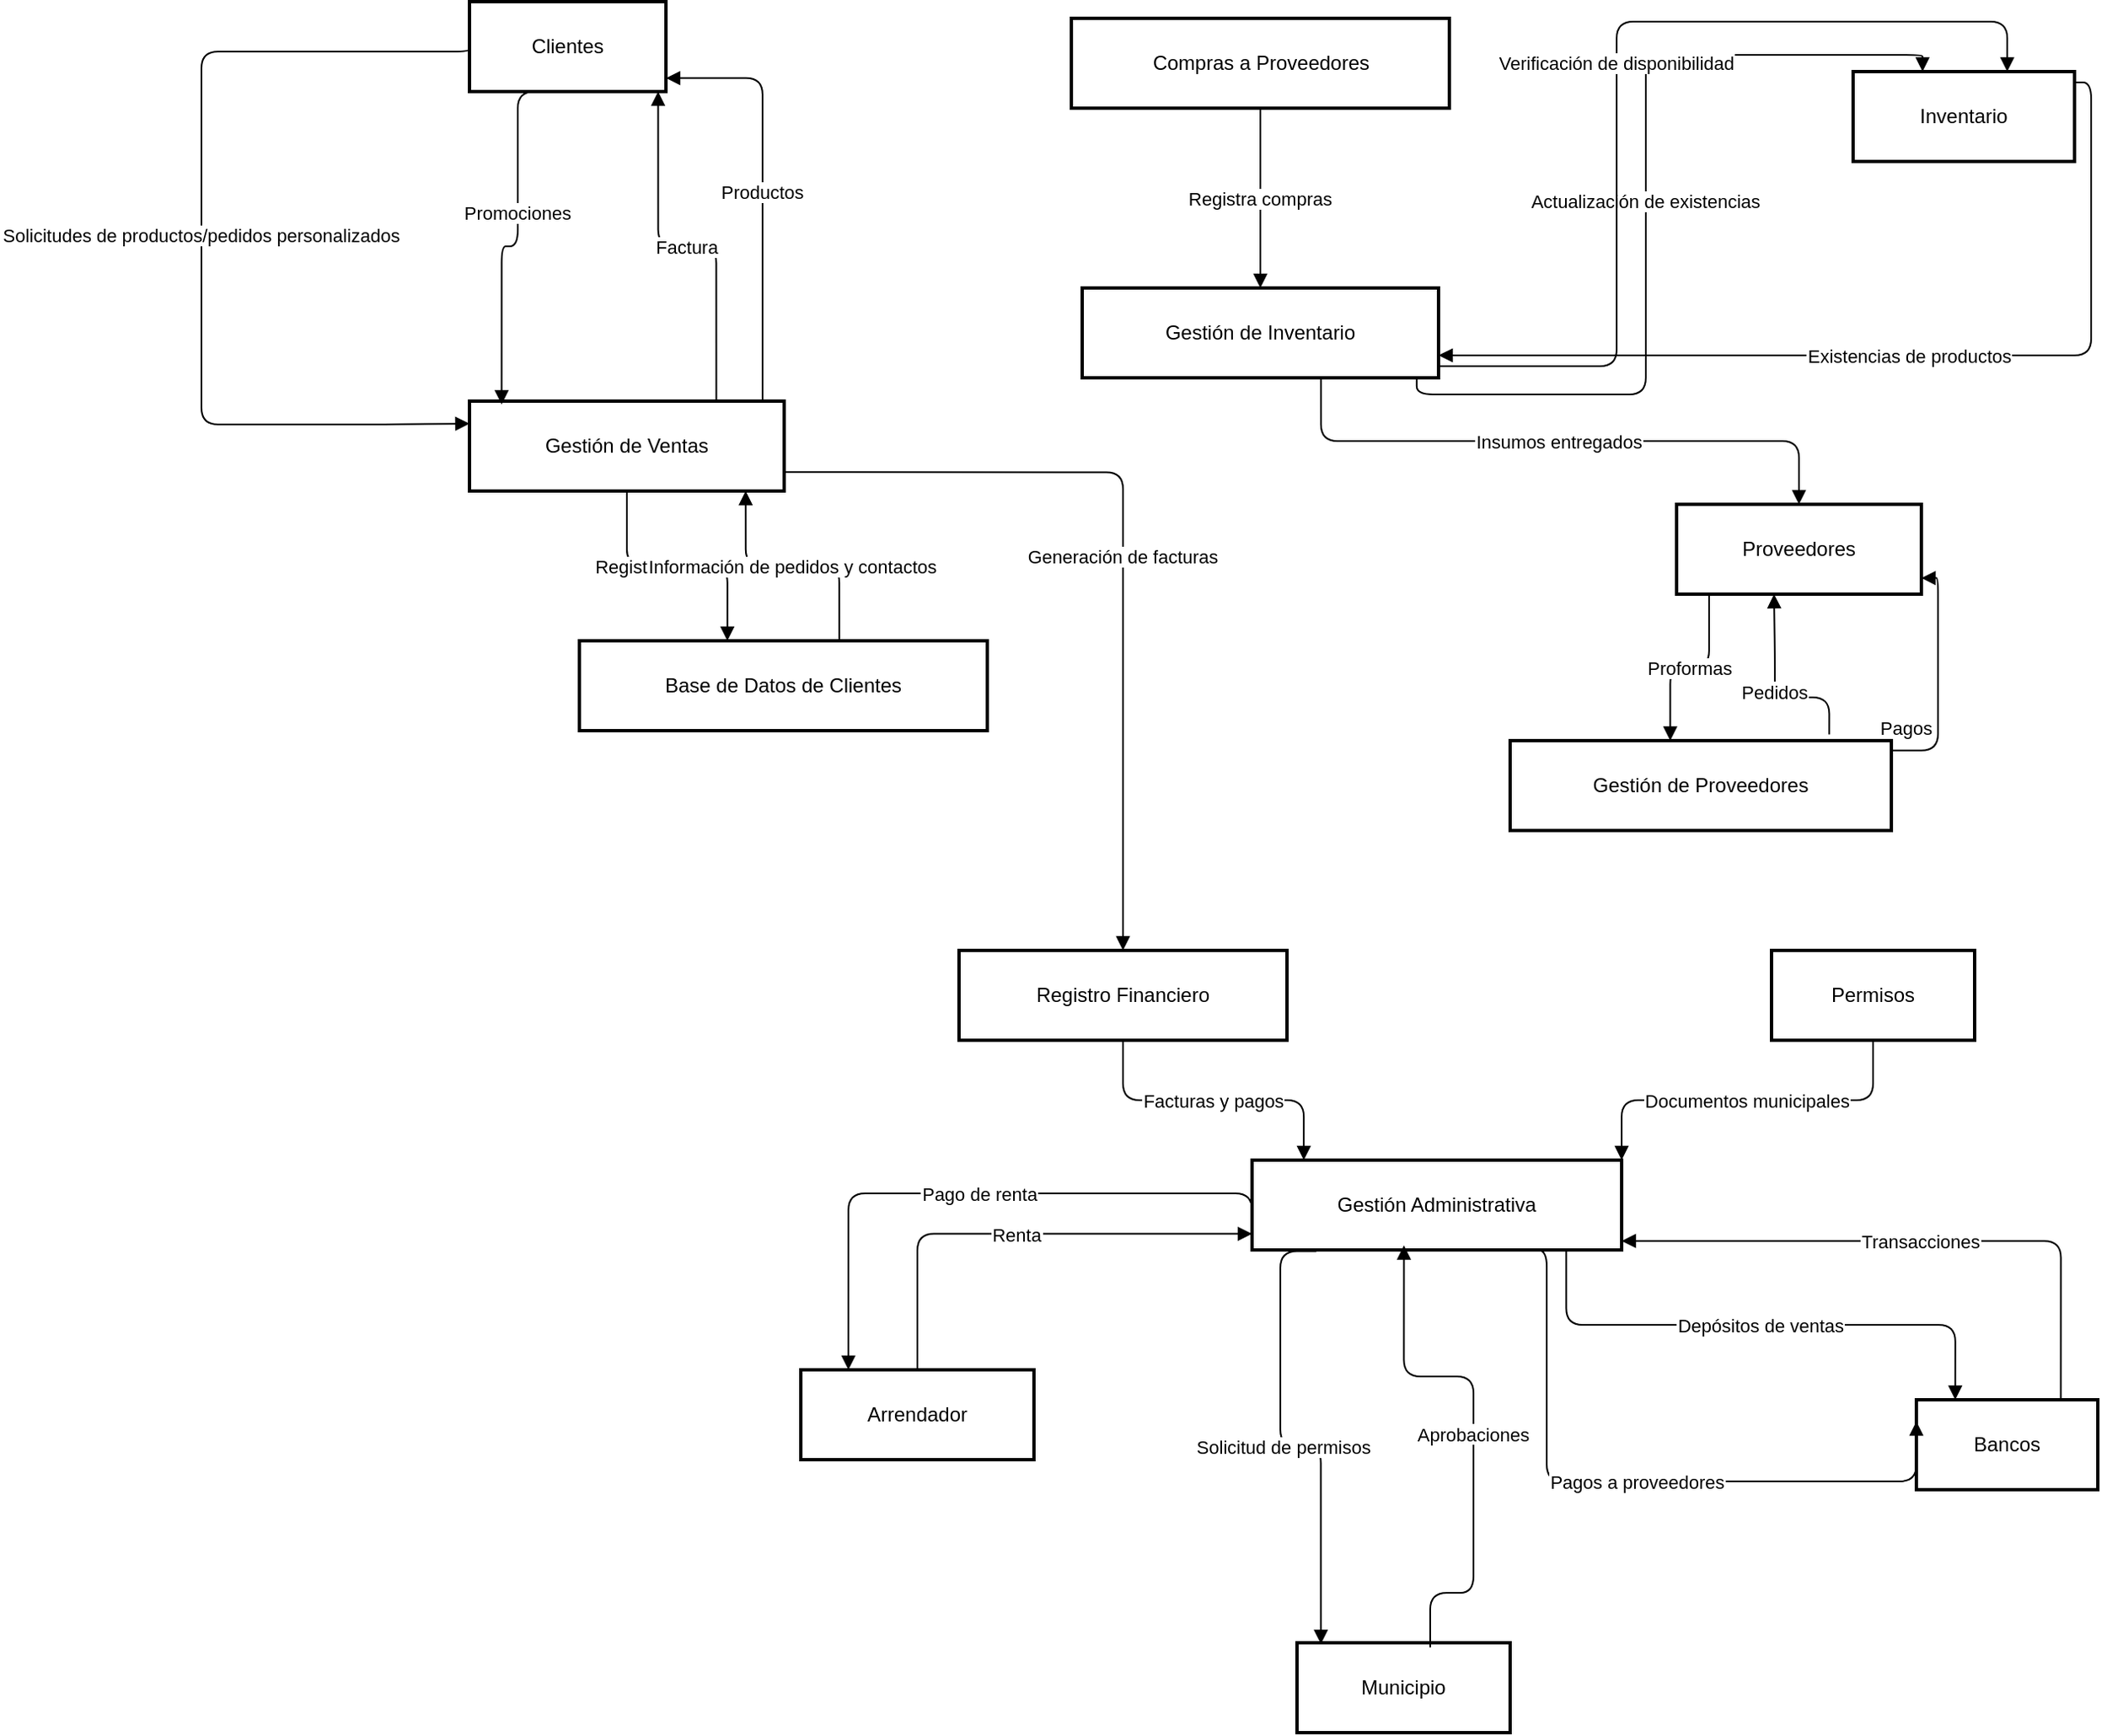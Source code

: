 <mxfile version="27.1.1">
  <diagram name="Page-1" id="xSIlCWUQG66eG-92K4HY">
    <mxGraphModel dx="1760" dy="2115" grid="1" gridSize="10" guides="1" tooltips="1" connect="1" arrows="1" fold="1" page="1" pageScale="1" pageWidth="850" pageHeight="1100" math="0" shadow="0">
      <root>
        <mxCell id="0" />
        <mxCell id="1" parent="0" />
        <mxCell id="2" value="Clientes" style="whiteSpace=wrap;strokeWidth=2;" parent="1" vertex="1">
          <mxGeometry x="311" y="-70" width="118" height="54" as="geometry" />
        </mxCell>
        <mxCell id="3" value="Gestión de Ventas" style="whiteSpace=wrap;strokeWidth=2;" parent="1" vertex="1">
          <mxGeometry x="311" y="170" width="189" height="54" as="geometry" />
        </mxCell>
        <mxCell id="4" value="Proveedores" style="whiteSpace=wrap;strokeWidth=2;" parent="1" vertex="1">
          <mxGeometry x="1036" y="232" width="147" height="54" as="geometry" />
        </mxCell>
        <mxCell id="5" value="Gestión de Proveedores" style="whiteSpace=wrap;strokeWidth=2;" parent="1" vertex="1">
          <mxGeometry x="936" y="373.96" width="229" height="54" as="geometry" />
        </mxCell>
        <mxCell id="6" value="Arrendador" style="whiteSpace=wrap;strokeWidth=2;" parent="1" vertex="1">
          <mxGeometry x="510" y="752" width="140" height="54" as="geometry" />
        </mxCell>
        <mxCell id="7" value="Gestión Administrativa" style="whiteSpace=wrap;strokeWidth=2;" parent="1" vertex="1">
          <mxGeometry x="781" y="626" width="222" height="54" as="geometry" />
        </mxCell>
        <mxCell id="8" value="Municipio" style="whiteSpace=wrap;strokeWidth=2;" parent="1" vertex="1">
          <mxGeometry x="808" y="916" width="128" height="54" as="geometry" />
        </mxCell>
        <mxCell id="9" value="Bancos" style="whiteSpace=wrap;strokeWidth=2;" parent="1" vertex="1">
          <mxGeometry x="1180" y="770" width="109" height="54" as="geometry" />
        </mxCell>
        <mxCell id="10" value="Base de Datos de Clientes" style="whiteSpace=wrap;strokeWidth=2;" parent="1" vertex="1">
          <mxGeometry x="377" y="314" width="245" height="54" as="geometry" />
        </mxCell>
        <mxCell id="11" value="Registro Financiero" style="whiteSpace=wrap;strokeWidth=2;" parent="1" vertex="1">
          <mxGeometry x="605" y="500" width="197" height="54" as="geometry" />
        </mxCell>
        <mxCell id="12" value="Gestión de Inventario" style="whiteSpace=wrap;strokeWidth=2;" parent="1" vertex="1">
          <mxGeometry x="679" y="102" width="214" height="54" as="geometry" />
        </mxCell>
        <mxCell id="13" value="Inventario" style="whiteSpace=wrap;strokeWidth=2;" parent="1" vertex="1">
          <mxGeometry x="1142" y="-28" width="133" height="54" as="geometry" />
        </mxCell>
        <mxCell id="14" value="Compras a Proveedores" style="whiteSpace=wrap;strokeWidth=2;" parent="1" vertex="1">
          <mxGeometry x="672.5" y="-60" width="227" height="54" as="geometry" />
        </mxCell>
        <mxCell id="15" value="Permisos" style="whiteSpace=wrap;strokeWidth=2;" parent="1" vertex="1">
          <mxGeometry x="1093" y="500" width="122" height="54" as="geometry" />
        </mxCell>
        <mxCell id="16" value="Solicitudes de productos/pedidos personalizados" style="startArrow=none;endArrow=block;exitX=0;exitY=0.5;entryX=0;entryY=0.25;edgeStyle=orthogonalEdgeStyle;entryDx=0;entryDy=0;exitDx=0;exitDy=0;" parent="1" source="2" target="3" edge="1">
          <mxGeometry x="-0.002" relative="1" as="geometry">
            <Array as="points">
              <mxPoint x="311" y="-40" />
              <mxPoint x="150" y="-40" />
              <mxPoint x="150" y="184" />
              <mxPoint x="260" y="184" />
            </Array>
            <mxPoint as="offset" />
          </mxGeometry>
        </mxCell>
        <mxCell id="17" value="Factura" style="startArrow=none;endArrow=block;exitX=0.79;exitY=-0.01;entryX=0.96;entryY=1;edgeStyle=orthogonalEdgeStyle;" parent="1" source="3" target="2" edge="1">
          <mxGeometry relative="1" as="geometry" />
        </mxCell>
        <mxCell id="18" value="Productos" style="startArrow=none;endArrow=block;exitX=0.94;exitY=-0.01;entryX=1;entryY=0.85;edgeStyle=orthogonalEdgeStyle;" parent="1" source="3" target="2" edge="1">
          <mxGeometry relative="1" as="geometry" />
        </mxCell>
        <mxCell id="19" value="Promociones" style="startArrow=none;endArrow=block;exitX=0.69;exitY=1;entryX=0.102;entryY=0.036;edgeStyle=orthogonalEdgeStyle;entryDx=0;entryDy=0;entryPerimeter=0;" parent="1" source="2" target="3" edge="1">
          <mxGeometry relative="1" as="geometry">
            <Array as="points">
              <mxPoint x="340" y="-16" />
              <mxPoint x="340" y="77" />
              <mxPoint x="330" y="77" />
            </Array>
          </mxGeometry>
        </mxCell>
        <mxCell id="20" value="Proformas" style="startArrow=none;endArrow=block;exitX=0.14;exitY=0.99;entryX=0.42;entryY=0;edgeStyle=orthogonalEdgeStyle;" parent="1" source="4" target="5" edge="1">
          <mxGeometry relative="1" as="geometry" />
        </mxCell>
        <mxCell id="21" value="Pedidos" style="startArrow=none;endArrow=block;exitX=0.837;exitY=-0.069;entryX=0.4;entryY=0.99;edgeStyle=orthogonalEdgeStyle;exitDx=0;exitDy=0;exitPerimeter=0;" parent="1" source="5" target="4" edge="1">
          <mxGeometry relative="1" as="geometry">
            <Array as="points">
              <mxPoint x="1128" y="347.96" />
              <mxPoint x="1095" y="347.96" />
              <mxPoint x="1095" y="321.96" />
            </Array>
          </mxGeometry>
        </mxCell>
        <mxCell id="22" value="Pagos" style="startArrow=none;endArrow=block;exitX=1;exitY=0.11;entryX=1;entryY=0.82;edgeStyle=orthogonalEdgeStyle;" parent="1" source="5" target="4" edge="1">
          <mxGeometry x="-0.405" y="19" relative="1" as="geometry">
            <mxPoint as="offset" />
          </mxGeometry>
        </mxCell>
        <mxCell id="23" value="Renta" style="startArrow=none;endArrow=block;exitX=0.5;exitY=0.01;entryX=0;entryY=0.82;edgeStyle=orthogonalEdgeStyle;" parent="1" source="6" target="7" edge="1">
          <mxGeometry relative="1" as="geometry" />
        </mxCell>
        <mxCell id="24" value="Pago de renta" style="startArrow=none;endArrow=block;exitX=0;exitY=0.76;entryX=0.21;entryY=0.01;edgeStyle=orthogonalEdgeStyle;" parent="1" source="7" target="6" edge="1">
          <mxGeometry relative="1" as="geometry">
            <Array as="points">
              <mxPoint x="781" y="646" />
              <mxPoint x="539" y="646" />
            </Array>
          </mxGeometry>
        </mxCell>
        <mxCell id="25" value="Aprobaciones" style="startArrow=none;endArrow=block;exitX=0.5;exitY=0.01;edgeStyle=orthogonalEdgeStyle;entryX=0.411;entryY=0.949;entryDx=0;entryDy=0;entryPerimeter=0;" parent="1" target="7" edge="1">
          <mxGeometry relative="1" as="geometry">
            <Array as="points">
              <mxPoint x="888" y="886" />
              <mxPoint x="914" y="886" />
              <mxPoint x="914" y="756" />
              <mxPoint x="872" y="756" />
            </Array>
            <mxPoint x="888" y="918.75" as="sourcePoint" />
            <mxPoint x="895" y="666" as="targetPoint" />
          </mxGeometry>
        </mxCell>
        <mxCell id="26" value="Solicitud de permisos" style="startArrow=none;endArrow=block;exitX=0.174;exitY=1.013;entryX=0.112;entryY=0.013;edgeStyle=orthogonalEdgeStyle;exitDx=0;exitDy=0;exitPerimeter=0;entryDx=0;entryDy=0;entryPerimeter=0;" parent="1" source="7" target="8" edge="1">
          <mxGeometry relative="1" as="geometry">
            <Array as="points">
              <mxPoint x="798" y="681" />
              <mxPoint x="798" y="798" />
              <mxPoint x="822" y="798" />
            </Array>
          </mxGeometry>
        </mxCell>
        <mxCell id="27" value="Transacciones" style="startArrow=none;endArrow=block;exitX=0.79;exitY=0.01;entryX=1;entryY=0.9;edgeStyle=orthogonalEdgeStyle;" parent="1" source="9" target="7" edge="1">
          <mxGeometry relative="1" as="geometry" />
        </mxCell>
        <mxCell id="28" value="Pagos a proveedores" style="startArrow=none;endArrow=block;exitX=0.75;exitY=1;entryX=0;entryY=0.24;edgeStyle=orthogonalEdgeStyle;exitDx=0;exitDy=0;" parent="1" source="7" target="9" edge="1">
          <mxGeometry relative="1" as="geometry">
            <Array as="points">
              <mxPoint x="958" y="680" />
              <mxPoint x="958" y="819" />
            </Array>
          </mxGeometry>
        </mxCell>
        <mxCell id="29" value="Depósitos de ventas" style="startArrow=none;endArrow=block;exitX=0.85;exitY=1;entryX=0.22;entryY=0.01;edgeStyle=orthogonalEdgeStyle;" parent="1" source="7" target="9" edge="1">
          <mxGeometry relative="1" as="geometry" />
        </mxCell>
        <mxCell id="30" value="Registro de pedidos" style="startArrow=none;endArrow=block;exitX=0.5;exitY=0.99;entryX=0.36;entryY=-0.01;edgeStyle=orthogonalEdgeStyle;" parent="1" source="3" target="10" edge="1">
          <mxGeometry relative="1" as="geometry" />
        </mxCell>
        <mxCell id="31" value="Generación de facturas" style="startArrow=none;endArrow=block;exitX=1;exitY=0.79;entryX=0.5;entryY=-0.01;edgeStyle=orthogonalEdgeStyle;" parent="1" source="3" target="11" edge="1">
          <mxGeometry x="0.035" relative="1" as="geometry">
            <Array as="points">
              <mxPoint x="704" y="213" />
            </Array>
            <mxPoint as="offset" />
          </mxGeometry>
        </mxCell>
        <mxCell id="32" value="Actualización de existencias" style="startArrow=none;endArrow=block;exitX=0.93;exitY=0.99;entryX=0.31;entryY=-0.01;edgeStyle=orthogonalEdgeStyle;" parent="1" source="12" target="13" edge="1">
          <mxGeometry relative="1" as="geometry" />
        </mxCell>
        <mxCell id="33" value="Verificación de disponibilidad" style="startArrow=none;endArrow=block;exitX=1;exitY=0.87;entryX=0.7;entryY=-0.01;edgeStyle=orthogonalEdgeStyle;" parent="1" source="12" target="13" edge="1">
          <mxGeometry relative="1" as="geometry">
            <Array as="points">
              <mxPoint x="1000" y="149" />
              <mxPoint x="1000" y="-58" />
              <mxPoint x="1235" y="-58" />
            </Array>
          </mxGeometry>
        </mxCell>
        <mxCell id="34" value="Registra compras" style="curved=1;startArrow=none;endArrow=block;exitX=0.5;exitY=1;entryX=0.5;entryY=-0.01;" parent="1" source="14" target="12" edge="1">
          <mxGeometry relative="1" as="geometry">
            <Array as="points" />
          </mxGeometry>
        </mxCell>
        <mxCell id="35" value="Insumos entregados" style="startArrow=none;endArrow=block;exitX=0.67;exitY=0.994;entryX=0.5;entryY=-0.01;exitDx=0;exitDy=0;exitPerimeter=0;edgeStyle=orthogonalEdgeStyle;" parent="1" source="12" target="4" edge="1">
          <mxGeometry relative="1" as="geometry">
            <mxPoint x="1471" y="182.0" as="sourcePoint" />
          </mxGeometry>
        </mxCell>
        <mxCell id="36" value="Información de pedidos y contactos" style="startArrow=none;endArrow=block;exitX=0.64;exitY=-0.01;entryX=0.87;entryY=0.99;edgeStyle=orthogonalEdgeStyle;" parent="1" source="10" target="3" edge="1">
          <mxGeometry relative="1" as="geometry" />
        </mxCell>
        <mxCell id="37" value="Existencias de productos" style="startArrow=none;endArrow=block;exitX=1;exitY=0.12;entryX=1;entryY=0.75;edgeStyle=orthogonalEdgeStyle;" parent="1" source="13" target="12" edge="1">
          <mxGeometry relative="1" as="geometry" />
        </mxCell>
        <mxCell id="38" value="Facturas y pagos" style="startArrow=none;endArrow=block;exitX=0.5;exitY=0.99;entryX=0.14;entryY=0;edgeStyle=orthogonalEdgeStyle;" parent="1" source="11" target="7" edge="1">
          <mxGeometry relative="1" as="geometry" />
        </mxCell>
        <mxCell id="39" value="Documentos municipales" style="startArrow=none;endArrow=block;exitX=0.5;exitY=0.99;entryX=1;entryY=0;edgeStyle=orthogonalEdgeStyle;" parent="1" source="15" target="7" edge="1">
          <mxGeometry relative="1" as="geometry" />
        </mxCell>
      </root>
    </mxGraphModel>
  </diagram>
</mxfile>
